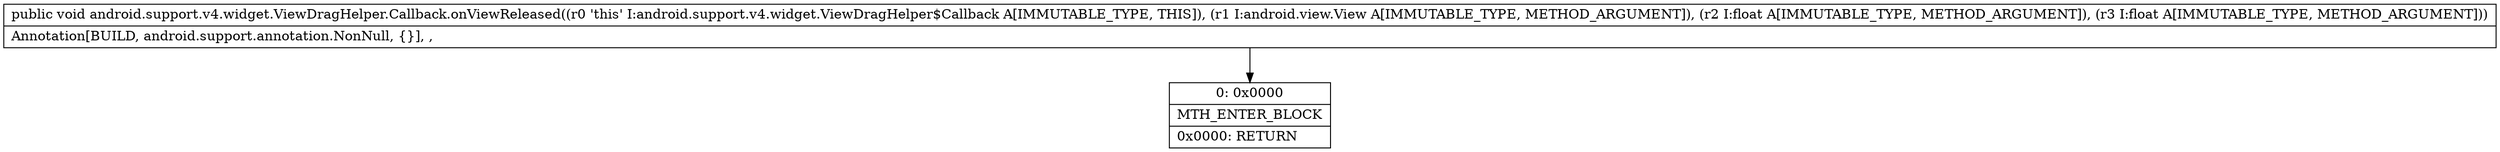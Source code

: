 digraph "CFG forandroid.support.v4.widget.ViewDragHelper.Callback.onViewReleased(Landroid\/view\/View;FF)V" {
Node_0 [shape=record,label="{0\:\ 0x0000|MTH_ENTER_BLOCK\l|0x0000: RETURN   \l}"];
MethodNode[shape=record,label="{public void android.support.v4.widget.ViewDragHelper.Callback.onViewReleased((r0 'this' I:android.support.v4.widget.ViewDragHelper$Callback A[IMMUTABLE_TYPE, THIS]), (r1 I:android.view.View A[IMMUTABLE_TYPE, METHOD_ARGUMENT]), (r2 I:float A[IMMUTABLE_TYPE, METHOD_ARGUMENT]), (r3 I:float A[IMMUTABLE_TYPE, METHOD_ARGUMENT]))  | Annotation[BUILD, android.support.annotation.NonNull, \{\}], , \l}"];
MethodNode -> Node_0;
}

